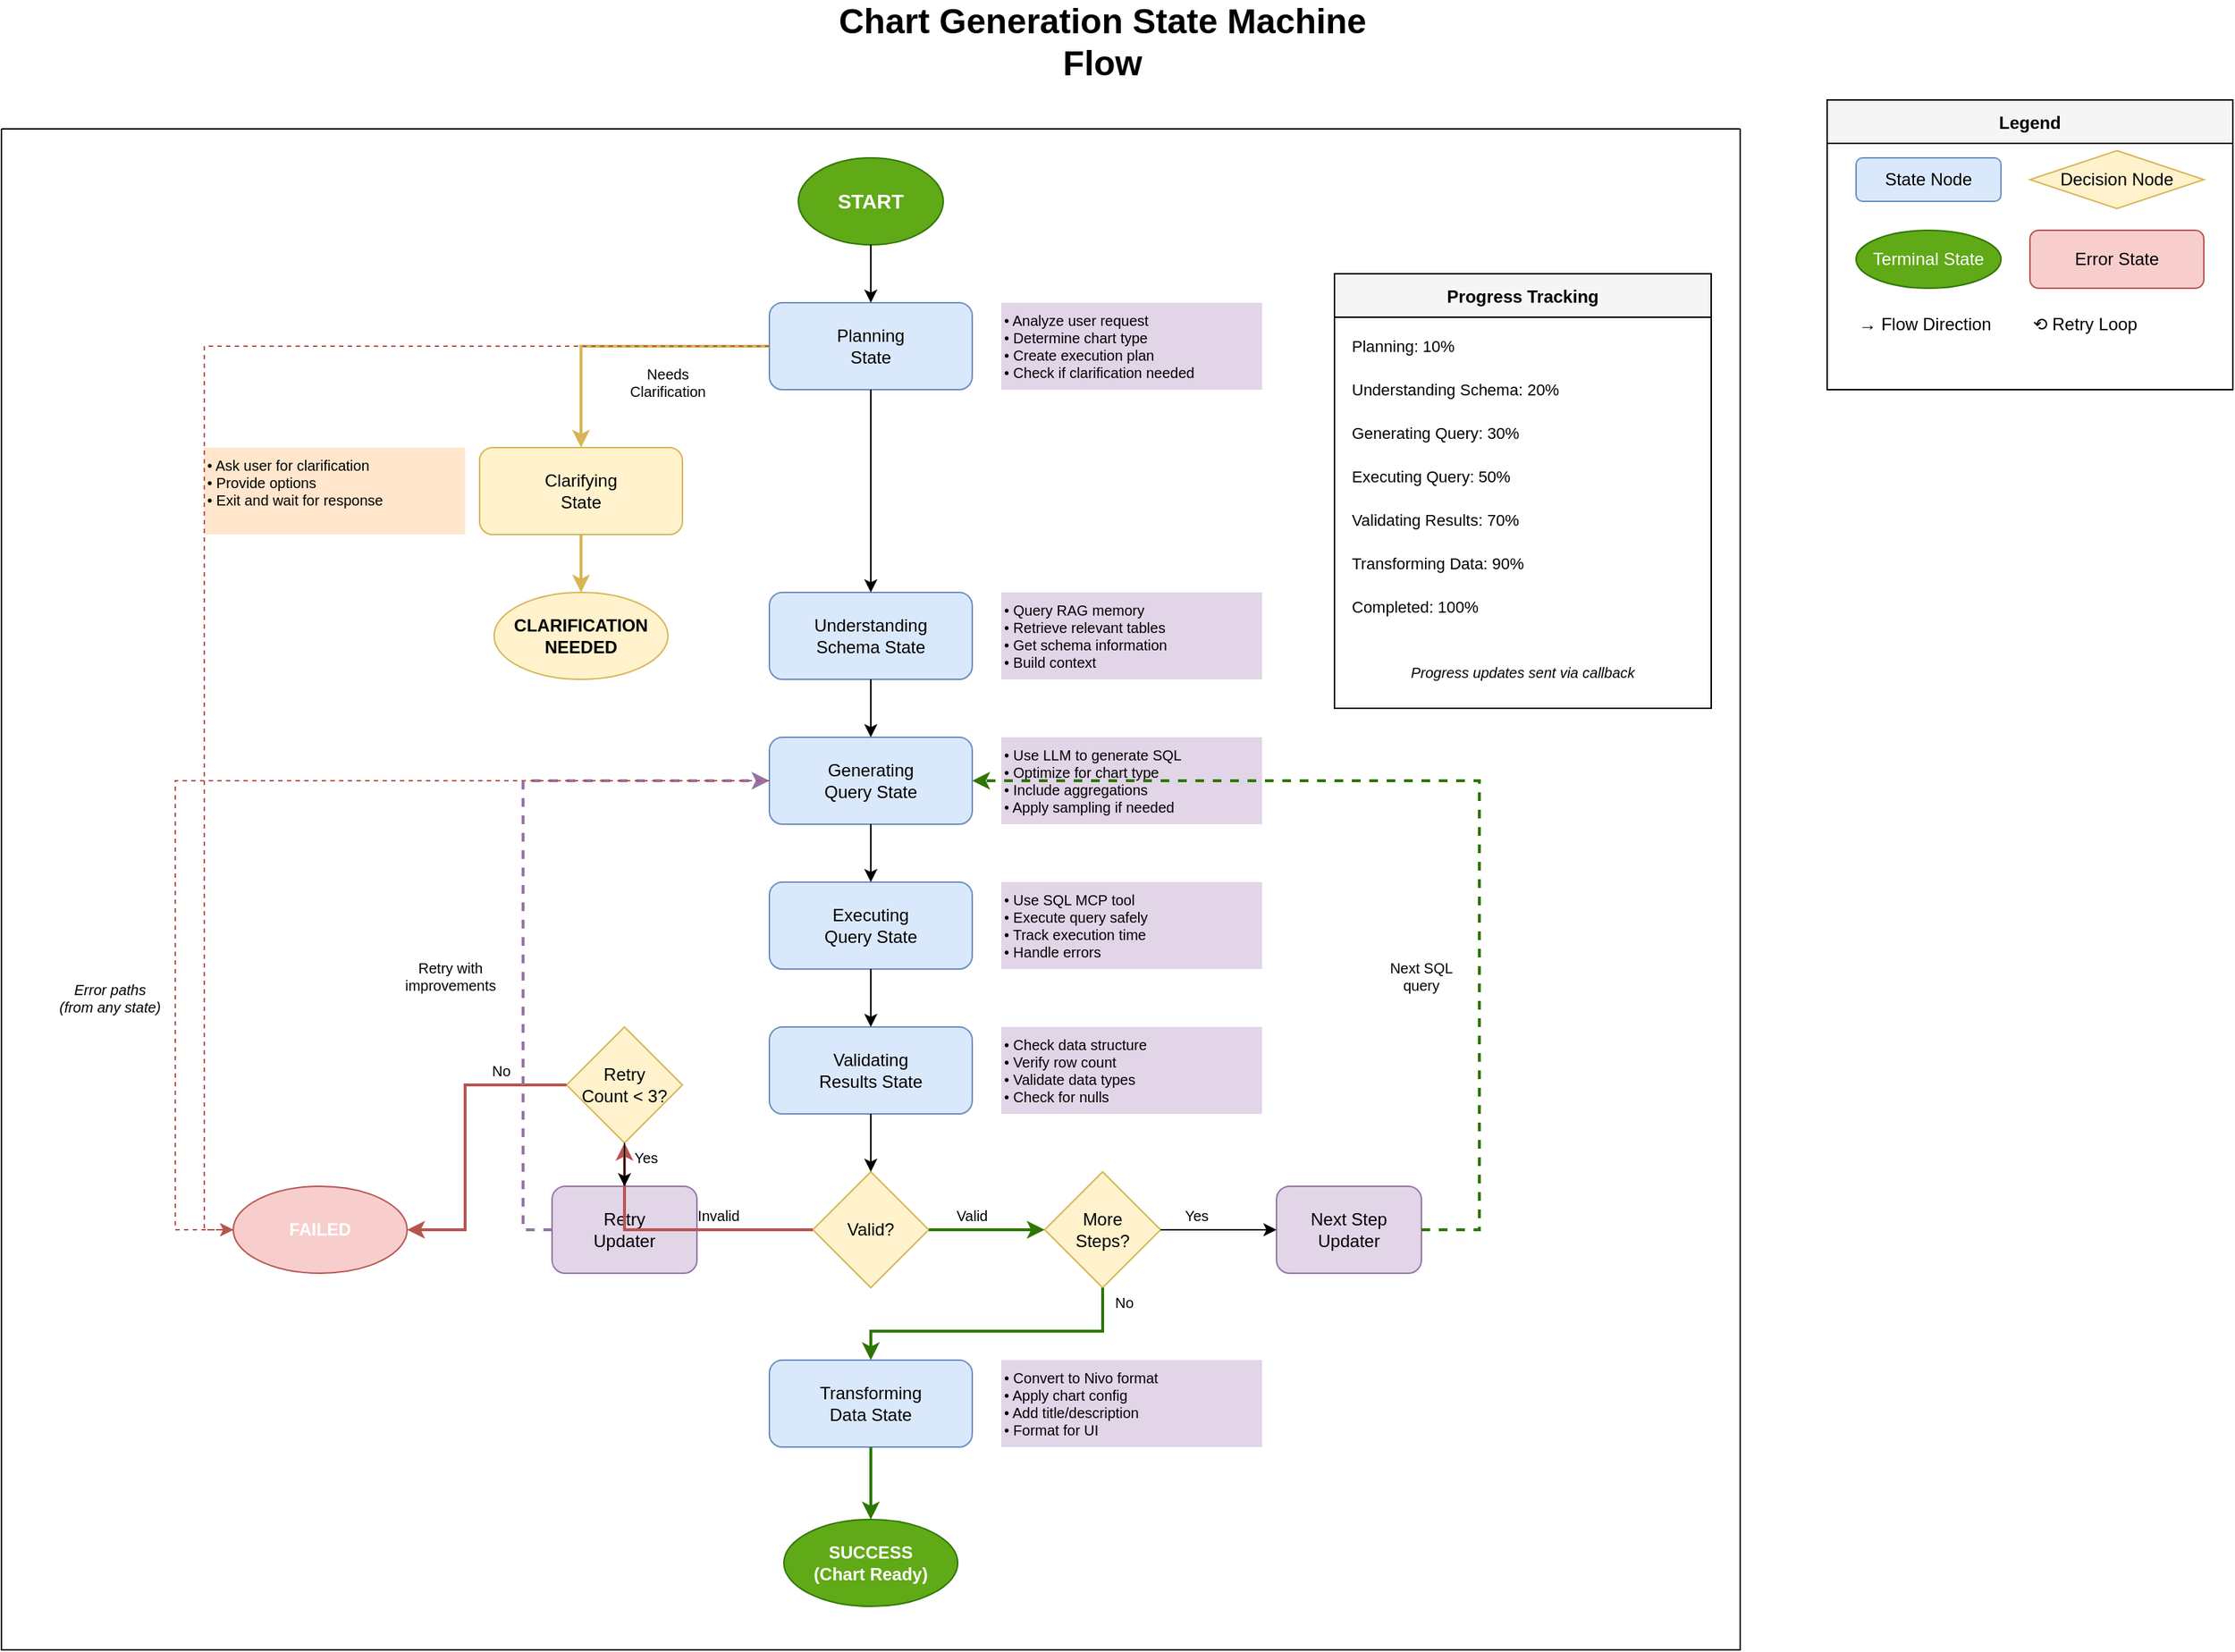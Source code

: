 <?xml version="1.0" encoding="UTF-8"?>
<mxfile version="21.1.2" type="device">
  <diagram name="Chart Generation State Machine" id="chart-generation-flow">
    <mxGraphModel dx="1800" dy="1000" grid="1" gridSize="10" guides="1" tooltips="1" connect="1" arrows="1" fold="1" page="1" pageScale="1" pageWidth="1600" pageHeight="1200" math="0" shadow="0">
      <root>
        <mxCell id="0" />
        <mxCell id="1" parent="0" />
        
        <!-- Title -->
        <mxCell id="title" value="Chart Generation State Machine Flow" style="text;html=1;strokeColor=none;fillColor=none;align=center;verticalAlign=middle;whiteSpace=wrap;rounded=0;fontSize=24;fontStyle=1" vertex="1" parent="1">
          <mxGeometry x="600" y="20" width="400" height="40" as="geometry" />
        </mxCell>
        
        <!-- Legend -->
        <mxCell id="legend-container" value="Legend" style="swimlane;startSize=30;fillColor=#f5f5f5;" vertex="1" parent="1">
          <mxGeometry x="1300" y="80" width="280" height="200" as="geometry" />
        </mxCell>
        
        <mxCell id="legend-state" value="State Node" style="rounded=1;whiteSpace=wrap;html=1;fillColor=#dae8fc;strokeColor=#6c8ebf;" vertex="1" parent="legend-container">
          <mxGeometry x="20" y="40" width="100" height="30" as="geometry" />
        </mxCell>
        
        <mxCell id="legend-decision" value="Decision Node" style="rhombus;whiteSpace=wrap;html=1;fillColor=#fff2cc;strokeColor=#d6b656;" vertex="1" parent="legend-container">
          <mxGeometry x="140" y="35" width="120" height="40" as="geometry" />
        </mxCell>
        
        <mxCell id="legend-terminal" value="Terminal State" style="ellipse;whiteSpace=wrap;html=1;fillColor=#60a917;strokeColor=#2D7600;fontColor=#ffffff;" vertex="1" parent="legend-container">
          <mxGeometry x="20" y="90" width="100" height="40" as="geometry" />
        </mxCell>
        
        <mxCell id="legend-error" value="Error State" style="rounded=1;whiteSpace=wrap;html=1;fillColor=#f8cecc;strokeColor=#b85450;" vertex="1" parent="legend-container">
          <mxGeometry x="140" y="90" width="120" height="40" as="geometry" />
        </mxCell>
        
        <mxCell id="legend-edge" value="→ Flow Direction" style="text;html=1;strokeColor=none;fillColor=none;align=left;verticalAlign=middle;whiteSpace=wrap;rounded=0;" vertex="1" parent="legend-container">
          <mxGeometry x="20" y="140" width="100" height="30" as="geometry" />
        </mxCell>
        
        <mxCell id="legend-retry" value="⟲ Retry Loop" style="text;html=1;strokeColor=none;fillColor=none;align=left;verticalAlign=middle;whiteSpace=wrap;rounded=0;" vertex="1" parent="legend-container">
          <mxGeometry x="140" y="140" width="120" height="30" as="geometry" />
        </mxCell>
        
        <!-- State Machine Container -->
        <mxCell id="state-machine-container" value="" style="swimlane;startSize=0;" vertex="1" parent="1">
          <mxGeometry x="40" y="100" width="1200" height="1050" as="geometry" />
        </mxCell>
        
        <!-- Start Node -->
        <mxCell id="start" value="START" style="ellipse;whiteSpace=wrap;html=1;fillColor=#60a917;strokeColor=#2D7600;fontColor=#ffffff;fontSize=14;fontStyle=1;" vertex="1" parent="state-machine-container">
          <mxGeometry x="550" y="20" width="100" height="60" as="geometry" />
        </mxCell>
        
        <!-- Planning State -->
        <mxCell id="planning" value="Planning&#xa;State" style="rounded=1;whiteSpace=wrap;html=1;fillColor=#dae8fc;strokeColor=#6c8ebf;fontSize=12;" vertex="1" parent="state-machine-container">
          <mxGeometry x="530" y="120" width="140" height="60" as="geometry" />
        </mxCell>
        
        <mxCell id="planning-details" value="• Analyze user request&#xa;• Determine chart type&#xa;• Create execution plan&#xa;• Check if clarification needed" style="text;html=1;strokeColor=none;fillColor=#e1d5e7;align=left;verticalAlign=top;whiteSpace=wrap;rounded=0;fontSize=10;" vertex="1" parent="state-machine-container">
          <mxGeometry x="690" y="120" width="180" height="60" as="geometry" />
        </mxCell>
        
        <!-- Clarifying Branch -->
        <mxCell id="clarifying" value="Clarifying&#xa;State" style="rounded=1;whiteSpace=wrap;html=1;fillColor=#fff2cc;strokeColor=#d6b656;fontSize=12;" vertex="1" parent="state-machine-container">
          <mxGeometry x="330" y="220" width="140" height="60" as="geometry" />
        </mxCell>
        
        <mxCell id="clarifying-details" value="• Ask user for clarification&#xa;• Provide options&#xa;• Exit and wait for response" style="text;html=1;strokeColor=none;fillColor=#ffe6cc;align=left;verticalAlign=top;whiteSpace=wrap;rounded=0;fontSize=10;" vertex="1" parent="state-machine-container">
          <mxGeometry x="140" y="220" width="180" height="60" as="geometry" />
        </mxCell>
        
        <!-- Understanding Schema State -->
        <mxCell id="understanding-schema" value="Understanding&#xa;Schema State" style="rounded=1;whiteSpace=wrap;html=1;fillColor=#dae8fc;strokeColor=#6c8ebf;fontSize=12;" vertex="1" parent="state-machine-container">
          <mxGeometry x="530" y="320" width="140" height="60" as="geometry" />
        </mxCell>
        
        <mxCell id="schema-details" value="• Query RAG memory&#xa;• Retrieve relevant tables&#xa;• Get schema information&#xa;• Build context" style="text;html=1;strokeColor=none;fillColor=#e1d5e7;align=left;verticalAlign=top;whiteSpace=wrap;rounded=0;fontSize=10;" vertex="1" parent="state-machine-container">
          <mxGeometry x="690" y="320" width="180" height="60" as="geometry" />
        </mxCell>
        
        <!-- Generating Query State -->
        <mxCell id="generating-query" value="Generating&#xa;Query State" style="rounded=1;whiteSpace=wrap;html=1;fillColor=#dae8fc;strokeColor=#6c8ebf;fontSize=12;" vertex="1" parent="state-machine-container">
          <mxGeometry x="530" y="420" width="140" height="60" as="geometry" />
        </mxCell>
        
        <mxCell id="query-details" value="• Use LLM to generate SQL&#xa;• Optimize for chart type&#xa;• Include aggregations&#xa;• Apply sampling if needed" style="text;html=1;strokeColor=none;fillColor=#e1d5e7;align=left;verticalAlign=top;whiteSpace=wrap;rounded=0;fontSize=10;" vertex="1" parent="state-machine-container">
          <mxGeometry x="690" y="420" width="180" height="60" as="geometry" />
        </mxCell>
        
        <!-- Executing Query State -->
        <mxCell id="executing-query" value="Executing&#xa;Query State" style="rounded=1;whiteSpace=wrap;html=1;fillColor=#dae8fc;strokeColor=#6c8ebf;fontSize=12;" vertex="1" parent="state-machine-container">
          <mxGeometry x="530" y="520" width="140" height="60" as="geometry" />
        </mxCell>
        
        <mxCell id="execute-details" value="• Use SQL MCP tool&#xa;• Execute query safely&#xa;• Track execution time&#xa;• Handle errors" style="text;html=1;strokeColor=none;fillColor=#e1d5e7;align=left;verticalAlign=top;whiteSpace=wrap;rounded=0;fontSize=10;" vertex="1" parent="state-machine-container">
          <mxGeometry x="690" y="520" width="180" height="60" as="geometry" />
        </mxCell>
        
        <!-- Validating Results State -->
        <mxCell id="validating-results" value="Validating&#xa;Results State" style="rounded=1;whiteSpace=wrap;html=1;fillColor=#dae8fc;strokeColor=#6c8ebf;fontSize=12;" vertex="1" parent="state-machine-container">
          <mxGeometry x="530" y="620" width="140" height="60" as="geometry" />
        </mxCell>
        
        <mxCell id="validate-details" value="• Check data structure&#xa;• Verify row count&#xa;• Validate data types&#xa;• Check for nulls" style="text;html=1;strokeColor=none;fillColor=#e1d5e7;align=left;verticalAlign=top;whiteSpace=wrap;rounded=0;fontSize=10;" vertex="1" parent="state-machine-container">
          <mxGeometry x="690" y="620" width="180" height="60" as="geometry" />
        </mxCell>
        
        <!-- Decision Diamond -->
        <mxCell id="validation-decision" value="Valid?" style="rhombus;whiteSpace=wrap;html=1;fillColor=#fff2cc;strokeColor=#d6b656;fontSize=12;" vertex="1" parent="state-machine-container">
          <mxGeometry x="560" y="720" width="80" height="80" as="geometry" />
        </mxCell>
        
        <!-- Retry Path -->
        <mxCell id="retry-updater" value="Retry&#xa;Updater" style="rounded=1;whiteSpace=wrap;html=1;fillColor=#e1d5e7;strokeColor=#9673a6;fontSize=12;" vertex="1" parent="state-machine-container">
          <mxGeometry x="380" y="730" width="100" height="60" as="geometry" />
        </mxCell>
        
        <mxCell id="retry-check" value="Retry&#xa;Count &lt; 3?" style="rhombus;whiteSpace=wrap;html=1;fillColor=#fff2cc;strokeColor=#d6b656;fontSize=12;" vertex="1" parent="state-machine-container">
          <mxGeometry x="390" y="620" width="80" height="80" as="geometry" />
        </mxCell>
        
        <!-- Next Step Path -->
        <mxCell id="next-step-check" value="More&#xa;Steps?" style="rhombus;whiteSpace=wrap;html=1;fillColor=#fff2cc;strokeColor=#d6b656;fontSize=12;" vertex="1" parent="state-machine-container">
          <mxGeometry x="720" y="720" width="80" height="80" as="geometry" />
        </mxCell>
        
        <mxCell id="next-step-updater" value="Next Step&#xa;Updater" style="rounded=1;whiteSpace=wrap;html=1;fillColor=#e1d5e7;strokeColor=#9673a6;fontSize=12;" vertex="1" parent="state-machine-container">
          <mxGeometry x="880" y="730" width="100" height="60" as="geometry" />
        </mxCell>
        
        <!-- Transforming Data State -->
        <mxCell id="transforming-data" value="Transforming&#xa;Data State" style="rounded=1;whiteSpace=wrap;html=1;fillColor=#dae8fc;strokeColor=#6c8ebf;fontSize=12;" vertex="1" parent="state-machine-container">
          <mxGeometry x="530" y="850" width="140" height="60" as="geometry" />
        </mxCell>
        
        <mxCell id="transform-details" value="• Convert to Nivo format&#xa;• Apply chart config&#xa;• Add title/description&#xa;• Format for UI" style="text;html=1;strokeColor=none;fillColor=#e1d5e7;align=left;verticalAlign=top;whiteSpace=wrap;rounded=0;fontSize=10;" vertex="1" parent="state-machine-container">
          <mxGeometry x="690" y="850" width="180" height="60" as="geometry" />
        </mxCell>
        
        <!-- End States -->
        <mxCell id="end-success" value="SUCCESS&#xa;(Chart Ready)" style="ellipse;whiteSpace=wrap;html=1;fillColor=#60a917;strokeColor=#2D7600;fontColor=#ffffff;fontSize=12;fontStyle=1;" vertex="1" parent="state-machine-container">
          <mxGeometry x="540" y="960" width="120" height="60" as="geometry" />
        </mxCell>
        
        <mxCell id="end-clarify" value="CLARIFICATION&#xa;NEEDED" style="ellipse;whiteSpace=wrap;html=1;fillColor=#fff2cc;strokeColor=#d6b656;fontSize=12;fontStyle=1;" vertex="1" parent="state-machine-container">
          <mxGeometry x="340" y="320" width="120" height="60" as="geometry" />
        </mxCell>
        
        <mxCell id="end-error" value="FAILED" style="ellipse;whiteSpace=wrap;html=1;fillColor=#f8cecc;strokeColor=#b85450;fontColor=#ffffff;fontSize=12;fontStyle=1;" vertex="1" parent="state-machine-container">
          <mxGeometry x="160" y="730" width="120" height="60" as="geometry" />
        </mxCell>
        
        <!-- Progress Indicators -->
        <mxCell id="progress-container" value="Progress Tracking" style="swimlane;startSize=30;fillColor=#f5f5f5;" vertex="1" parent="state-machine-container">
          <mxGeometry x="920" y="100" width="260" height="300" as="geometry" />
        </mxCell>
        
        <mxCell id="progress-10" value="Planning: 10%" style="text;html=1;strokeColor=none;fillColor=none;align=left;verticalAlign=middle;whiteSpace=wrap;rounded=0;fontSize=11;" vertex="1" parent="progress-container">
          <mxGeometry x="10" y="40" width="240" height="20" as="geometry" />
        </mxCell>
        
        <mxCell id="progress-20" value="Understanding Schema: 20%" style="text;html=1;strokeColor=none;fillColor=none;align=left;verticalAlign=middle;whiteSpace=wrap;rounded=0;fontSize=11;" vertex="1" parent="progress-container">
          <mxGeometry x="10" y="70" width="240" height="20" as="geometry" />
        </mxCell>
        
        <mxCell id="progress-30" value="Generating Query: 30%" style="text;html=1;strokeColor=none;fillColor=none;align=left;verticalAlign=middle;whiteSpace=wrap;rounded=0;fontSize=11;" vertex="1" parent="progress-container">
          <mxGeometry x="10" y="100" width="240" height="20" as="geometry" />
        </mxCell>
        
        <mxCell id="progress-50" value="Executing Query: 50%" style="text;html=1;strokeColor=none;fillColor=none;align=left;verticalAlign=middle;whiteSpace=wrap;rounded=0;fontSize=11;" vertex="1" parent="progress-container">
          <mxGeometry x="10" y="130" width="240" height="20" as="geometry" />
        </mxCell>
        
        <mxCell id="progress-70" value="Validating Results: 70%" style="text;html=1;strokeColor=none;fillColor=none;align=left;verticalAlign=middle;whiteSpace=wrap;rounded=0;fontSize=11;" vertex="1" parent="progress-container">
          <mxGeometry x="10" y="160" width="240" height="20" as="geometry" />
        </mxCell>
        
        <mxCell id="progress-90" value="Transforming Data: 90%" style="text;html=1;strokeColor=none;fillColor=none;align=left;verticalAlign=middle;whiteSpace=wrap;rounded=0;fontSize=11;" vertex="1" parent="progress-container">
          <mxGeometry x="10" y="190" width="240" height="20" as="geometry" />
        </mxCell>
        
        <mxCell id="progress-100" value="Completed: 100%" style="text;html=1;strokeColor=none;fillColor=none;align=left;verticalAlign=middle;whiteSpace=wrap;rounded=0;fontSize=11;" vertex="1" parent="progress-container">
          <mxGeometry x="10" y="220" width="240" height="20" as="geometry" />
        </mxCell>
        
        <mxCell id="progress-note" value="Progress updates sent via callback" style="text;html=1;strokeColor=none;fillColor=none;align=center;verticalAlign=middle;whiteSpace=wrap;rounded=0;fontSize=10;fontStyle=2;" vertex="1" parent="progress-container">
          <mxGeometry x="10" y="260" width="240" height="30" as="geometry" />
        </mxCell>
        
        <!-- Flow Arrows -->
        <mxCell id="flow-start-planning" style="edgeStyle=orthogonalEdgeStyle;rounded=0;orthogonalLoop=1;jettySize=auto;html=1;entryX=0.5;entryY=0;entryDx=0;entryDy=0;" edge="1" parent="state-machine-container" source="start" target="planning">
          <mxGeometry relative="1" as="geometry" />
        </mxCell>
        
        <mxCell id="flow-planning-clarify" style="edgeStyle=orthogonalEdgeStyle;rounded=0;orthogonalLoop=1;jettySize=auto;html=1;strokeColor=#d6b656;strokeWidth=2;" edge="1" parent="state-machine-container" source="planning" target="clarifying">
          <mxGeometry relative="1" as="geometry">
            <Array as="points">
              <mxPoint x="400" y="150" />
            </Array>
          </mxGeometry>
        </mxCell>
        
        <mxCell id="label-clarify" value="Needs&#xa;Clarification" style="text;html=1;strokeColor=none;fillColor=none;align=center;verticalAlign=middle;whiteSpace=wrap;rounded=0;fontSize=10;" vertex="1" parent="state-machine-container">
          <mxGeometry x="420" y="160" width="80" height="30" as="geometry" />
        </mxCell>
        
        <mxCell id="flow-planning-schema" style="edgeStyle=orthogonalEdgeStyle;rounded=0;orthogonalLoop=1;jettySize=auto;html=1;" edge="1" parent="state-machine-container" source="planning" target="understanding-schema">
          <mxGeometry relative="1" as="geometry" />
        </mxCell>
        
        <mxCell id="flow-clarify-end" style="edgeStyle=orthogonalEdgeStyle;rounded=0;orthogonalLoop=1;jettySize=auto;html=1;strokeColor=#d6b656;strokeWidth=2;" edge="1" parent="state-machine-container" source="clarifying" target="end-clarify">
          <mxGeometry relative="1" as="geometry" />
        </mxCell>
        
        <mxCell id="flow-schema-query" style="edgeStyle=orthogonalEdgeStyle;rounded=0;orthogonalLoop=1;jettySize=auto;html=1;" edge="1" parent="state-machine-container" source="understanding-schema" target="generating-query">
          <mxGeometry relative="1" as="geometry" />
        </mxCell>
        
        <mxCell id="flow-query-execute" style="edgeStyle=orthogonalEdgeStyle;rounded=0;orthogonalLoop=1;jettySize=auto;html=1;" edge="1" parent="state-machine-container" source="generating-query" target="executing-query">
          <mxGeometry relative="1" as="geometry" />
        </mxCell>
        
        <mxCell id="flow-execute-validate" style="edgeStyle=orthogonalEdgeStyle;rounded=0;orthogonalLoop=1;jettySize=auto;html=1;" edge="1" parent="state-machine-container" source="executing-query" target="validating-results">
          <mxGeometry relative="1" as="geometry" />
        </mxCell>
        
        <mxCell id="flow-validate-decision" style="edgeStyle=orthogonalEdgeStyle;rounded=0;orthogonalLoop=1;jettySize=auto;html=1;" edge="1" parent="state-machine-container" source="validating-results" target="validation-decision">
          <mxGeometry relative="1" as="geometry" />
        </mxCell>
        
        <mxCell id="flow-decision-retry" style="edgeStyle=orthogonalEdgeStyle;rounded=0;orthogonalLoop=1;jettySize=auto;html=1;strokeColor=#b85450;strokeWidth=2;" edge="1" parent="state-machine-container" source="validation-decision" target="retry-check">
          <mxGeometry relative="1" as="geometry">
            <Array as="points">
              <mxPoint x="430" y="760" />
            </Array>
          </mxGeometry>
        </mxCell>
        
        <mxCell id="label-invalid" value="Invalid" style="text;html=1;strokeColor=none;fillColor=none;align=center;verticalAlign=middle;whiteSpace=wrap;rounded=0;fontSize=10;" vertex="1" parent="state-machine-container">
          <mxGeometry x="470" y="740" width="50" height="20" as="geometry" />
        </mxCell>
        
        <mxCell id="flow-retry-check-yes" style="edgeStyle=orthogonalEdgeStyle;rounded=0;orthogonalLoop=1;jettySize=auto;html=1;" edge="1" parent="state-machine-container" source="retry-check" target="retry-updater">
          <mxGeometry relative="1" as="geometry" />
        </mxCell>
        
        <mxCell id="label-retry-yes" value="Yes" style="text;html=1;strokeColor=none;fillColor=none;align=center;verticalAlign=middle;whiteSpace=wrap;rounded=0;fontSize=10;" vertex="1" parent="state-machine-container">
          <mxGeometry x="430" y="700" width="30" height="20" as="geometry" />
        </mxCell>
        
        <mxCell id="flow-retry-check-no" style="edgeStyle=orthogonalEdgeStyle;rounded=0;orthogonalLoop=1;jettySize=auto;html=1;strokeColor=#b85450;strokeWidth=2;" edge="1" parent="state-machine-container" source="retry-check" target="end-error">
          <mxGeometry relative="1" as="geometry">
            <Array as="points">
              <mxPoint x="320" y="660" />
              <mxPoint x="320" y="760" />
            </Array>
          </mxGeometry>
        </mxCell>
        
        <mxCell id="label-retry-no" value="No" style="text;html=1;strokeColor=none;fillColor=none;align=center;verticalAlign=middle;whiteSpace=wrap;rounded=0;fontSize=10;" vertex="1" parent="state-machine-container">
          <mxGeometry x="330" y="640" width="30" height="20" as="geometry" />
        </mxCell>
        
        <mxCell id="flow-retry-updater-query" style="edgeStyle=orthogonalEdgeStyle;rounded=0;orthogonalLoop=1;jettySize=auto;html=1;strokeColor=#9673a6;strokeWidth=2;dashed=1;" edge="1" parent="state-machine-container" source="retry-updater" target="generating-query">
          <mxGeometry relative="1" as="geometry">
            <Array as="points">
              <mxPoint x="360" y="760" />
              <mxPoint x="360" y="450" />
            </Array>
          </mxGeometry>
        </mxCell>
        
        <mxCell id="label-retry-loop" value="Retry with&#xa;improvements" style="text;html=1;strokeColor=none;fillColor=none;align=center;verticalAlign=middle;whiteSpace=wrap;rounded=0;fontSize=10;" vertex="1" parent="state-machine-container">
          <mxGeometry x="270" y="570" width="80" height="30" as="geometry" />
        </mxCell>
        
        <mxCell id="flow-decision-next" style="edgeStyle=orthogonalEdgeStyle;rounded=0;orthogonalLoop=1;jettySize=auto;html=1;strokeColor=#2D7600;strokeWidth=2;" edge="1" parent="state-machine-container" source="validation-decision" target="next-step-check">
          <mxGeometry relative="1" as="geometry">
            <Array as="points">
              <mxPoint x="700" y="760" />
            </Array>
          </mxGeometry>
        </mxCell>
        
        <mxCell id="label-valid" value="Valid" style="text;html=1;strokeColor=none;fillColor=none;align=center;verticalAlign=middle;whiteSpace=wrap;rounded=0;fontSize=10;" vertex="1" parent="state-machine-container">
          <mxGeometry x="650" y="740" width="40" height="20" as="geometry" />
        </mxCell>
        
        <mxCell id="flow-next-check-yes" style="edgeStyle=orthogonalEdgeStyle;rounded=0;orthogonalLoop=1;jettySize=auto;html=1;" edge="1" parent="state-machine-container" source="next-step-check" target="next-step-updater">
          <mxGeometry relative="1" as="geometry" />
        </mxCell>
        
        <mxCell id="label-next-yes" value="Yes" style="text;html=1;strokeColor=none;fillColor=none;align=center;verticalAlign=middle;whiteSpace=wrap;rounded=0;fontSize=10;" vertex="1" parent="state-machine-container">
          <mxGeometry x="810" y="740" width="30" height="20" as="geometry" />
        </mxCell>
        
        <mxCell id="flow-next-check-no" style="edgeStyle=orthogonalEdgeStyle;rounded=0;orthogonalLoop=1;jettySize=auto;html=1;strokeColor=#2D7600;strokeWidth=2;" edge="1" parent="state-machine-container" source="next-step-check" target="transforming-data">
          <mxGeometry relative="1" as="geometry">
            <Array as="points">
              <mxPoint x="760" y="830" />
              <mxPoint x="600" y="830" />
            </Array>
          </mxGeometry>
        </mxCell>
        
        <mxCell id="label-next-no" value="No" style="text;html=1;strokeColor=none;fillColor=none;align=center;verticalAlign=middle;whiteSpace=wrap;rounded=0;fontSize=10;" vertex="1" parent="state-machine-container">
          <mxGeometry x="760" y="800" width="30" height="20" as="geometry" />
        </mxCell>
        
        <mxCell id="flow-next-updater-query" style="edgeStyle=orthogonalEdgeStyle;rounded=0;orthogonalLoop=1;jettySize=auto;html=1;strokeColor=#2D7600;strokeWidth=2;dashed=1;" edge="1" parent="state-machine-container" source="next-step-updater" target="generating-query">
          <mxGeometry relative="1" as="geometry">
            <Array as="points">
              <mxPoint x="1020" y="760" />
              <mxPoint x="1020" y="450" />
            </Array>
          </mxGeometry>
        </mxCell>
        
        <mxCell id="label-next-loop" value="Next SQL&#xa;query" style="text;html=1;strokeColor=none;fillColor=none;align=center;verticalAlign=middle;whiteSpace=wrap;rounded=0;fontSize=10;" vertex="1" parent="state-machine-container">
          <mxGeometry x="950" y="570" width="60" height="30" as="geometry" />
        </mxCell>
        
        <mxCell id="flow-transform-success" style="edgeStyle=orthogonalEdgeStyle;rounded=0;orthogonalLoop=1;jettySize=auto;html=1;strokeColor=#2D7600;strokeWidth=2;" edge="1" parent="state-machine-container" source="transforming-data" target="end-success">
          <mxGeometry relative="1" as="geometry" />
        </mxCell>
        
        <!-- Error Paths -->
        <mxCell id="flow-planning-error" style="edgeStyle=orthogonalEdgeStyle;rounded=0;orthogonalLoop=1;jettySize=auto;html=1;strokeColor=#b85450;strokeWidth=1;dashed=1;" edge="1" parent="state-machine-container" source="planning" target="end-error">
          <mxGeometry relative="1" as="geometry">
            <Array as="points">
              <mxPoint x="140" y="150" />
              <mxPoint x="140" y="760" />
            </Array>
          </mxGeometry>
        </mxCell>
        
        <mxCell id="flow-query-error" style="edgeStyle=orthogonalEdgeStyle;rounded=0;orthogonalLoop=1;jettySize=auto;html=1;strokeColor=#b85450;strokeWidth=1;dashed=1;" edge="1" parent="state-machine-container" source="generating-query" target="end-error">
          <mxGeometry relative="1" as="geometry">
            <Array as="points">
              <mxPoint x="120" y="450" />
              <mxPoint x="120" y="760" />
            </Array>
          </mxGeometry>
        </mxCell>
        
        <mxCell id="label-errors" value="Error paths&#xa;(from any state)" style="text;html=1;strokeColor=none;fillColor=none;align=center;verticalAlign=middle;whiteSpace=wrap;rounded=0;fontSize=10;fontStyle=2;" vertex="1" parent="state-machine-container">
          <mxGeometry x="30" y="580" width="90" height="40" as="geometry" />
        </mxCell>
        
      </root>
    </mxGraphModel>
  </diagram>
</mxfile> 